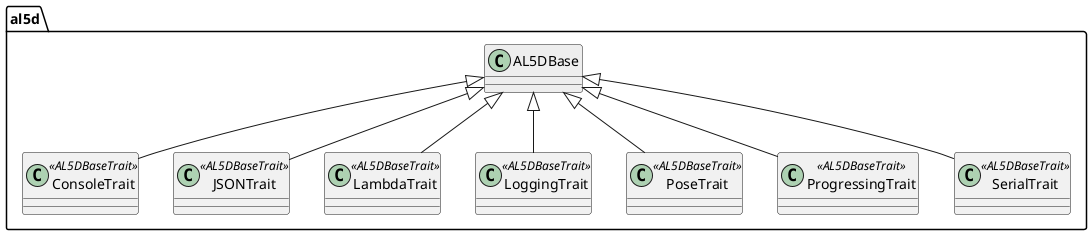 @startuml

namespace al5d {
    class AL5DBase #eee

    class ConsoleTrait<<AL5DBaseTrait>>
    class JSONTrait<<AL5DBaseTrait>>
    class LambdaTrait<<AL5DBaseTrait>>
    class LoggingTrait<<AL5DBaseTrait>>
    class PoseTrait<<AL5DBaseTrait>>
    class ProgressingTrait<<AL5DBaseTrait>>
    class SerialTrait<<AL5DBaseTrait>>

    AL5DBase <|-- ConsoleTrait
    AL5DBase <|-- JSONTrait
    AL5DBase <|-- LambdaTrait
    AL5DBase <|-- LoggingTrait
    AL5DBase <|-- PoseTrait
    AL5DBase <|-- ProgressingTrait
    AL5DBase <|-- SerialTrait
}

@enduml
